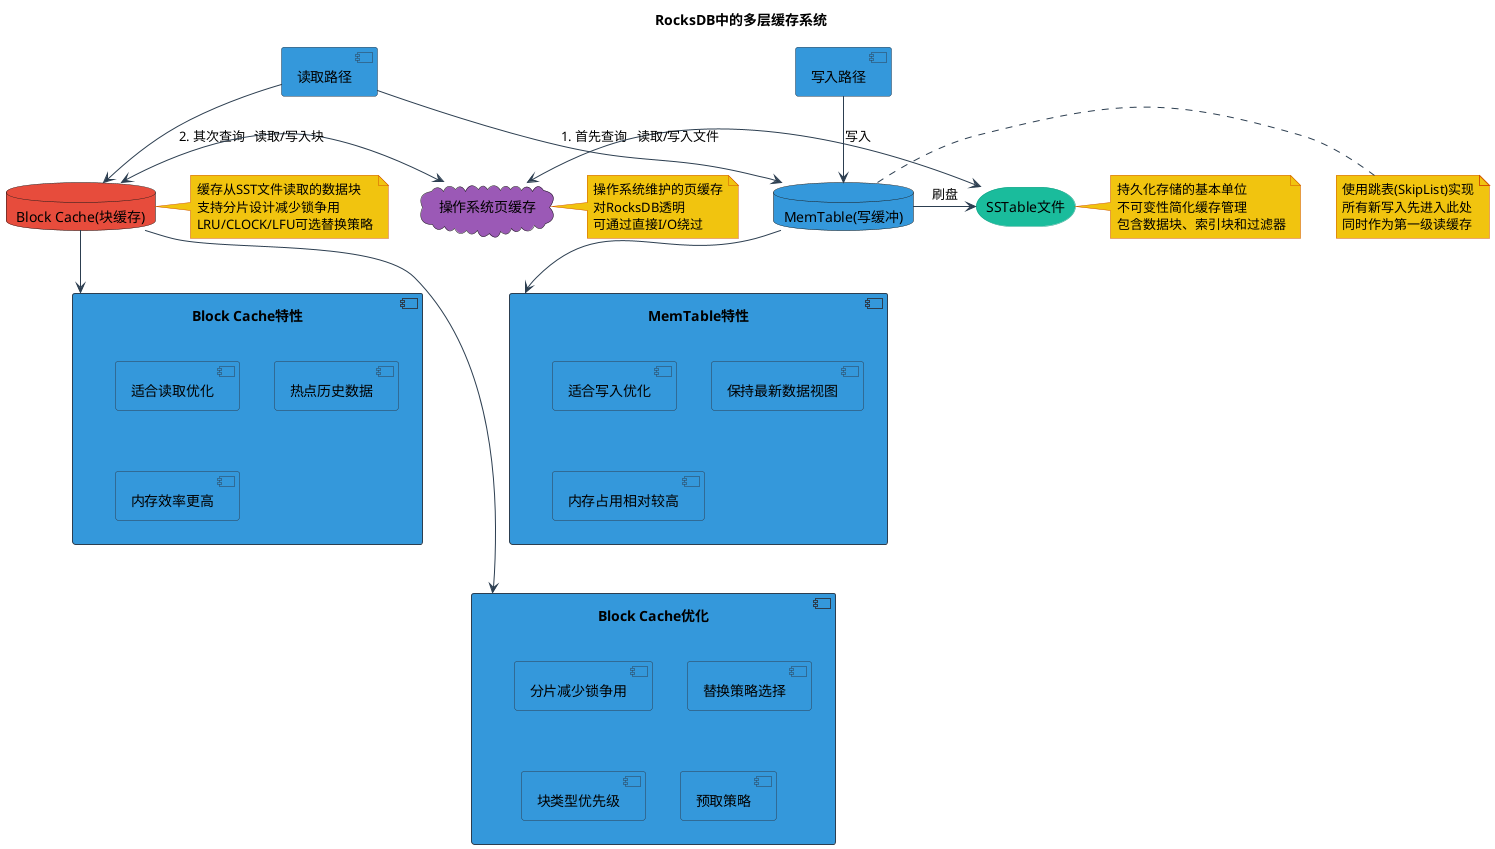 @startuml Block_Cache优化

skinparam {
  BackgroundColor white
  ArrowColor #2C3E50
  ComponentBackgroundColor #3498DB
  ComponentBorderColor #2C3E50
  DatabaseBackgroundColor #E74C3C
  CloudBackgroundColor #9B59B6
  StorageBackgroundColor #1ABC9C
  StorageBorderColor #16A085
  NoteBackgroundColor #F1C40F
  NoteBorderColor #D35400
}

title RocksDB中的多层缓存系统

' 核心组件
component "写入路径" as WritePath
component "读取路径" as ReadPath

' 缓存层次
database "MemTable(写缓冲)" as MemTable #3498DB
note right of MemTable
  使用跳表(SkipList)实现
  所有新写入先进入此处
  同时作为第一级读缓存
end note

database "Block Cache(块缓存)" as BlockCache #E74C3C
note right of BlockCache
  缓存从SST文件读取的数据块
  支持分片设计减少锁争用
  LRU/CLOCK/LFU可选替换策略
end note

cloud "操作系统页缓存" as OSCache #9B59B6
note right of OSCache
  操作系统维护的页缓存
  对RocksDB透明
  可通过直接I/O绕过
end note

storage "SSTable文件" as SST #1ABC9C
note right of SST
  持久化存储的基本单位
  不可变性简化缓存管理
  包含数据块、索引块和过滤器
end note

' 各组件间的数据流
WritePath -down-> MemTable : 写入
MemTable -right-> SST : 刷盘
ReadPath -down-> MemTable : 1. 首先查询
ReadPath -down-> BlockCache : 2. 其次查询
BlockCache <-right-> OSCache : 读取/写入块
OSCache <-right-> SST : 读取/写入文件

' 缓存特性对比
component "MemTable特性" as MemTableFeatures {
  component "适合写入优化" as MemWrite
  component "保持最新数据视图" as MemLatest
  component "内存占用相对较高" as MemHigh
}

component "Block Cache特性" as BlockCacheFeatures {
  component "适合读取优化" as BCRead
  component "热点历史数据" as BCHot
  component "内存效率更高" as BCEfficient
}

MemTable -down-> MemTableFeatures
BlockCache -down-> BlockCacheFeatures

' 优化策略
component "Block Cache优化" as BCOpt {
  component "分片减少锁争用" as Sharding
  component "替换策略选择" as EvictionPolicy
  component "块类型优先级" as BlockPriority
  component "预取策略" as Prefetch
}

BlockCache -down-> BCOpt

@enduml 